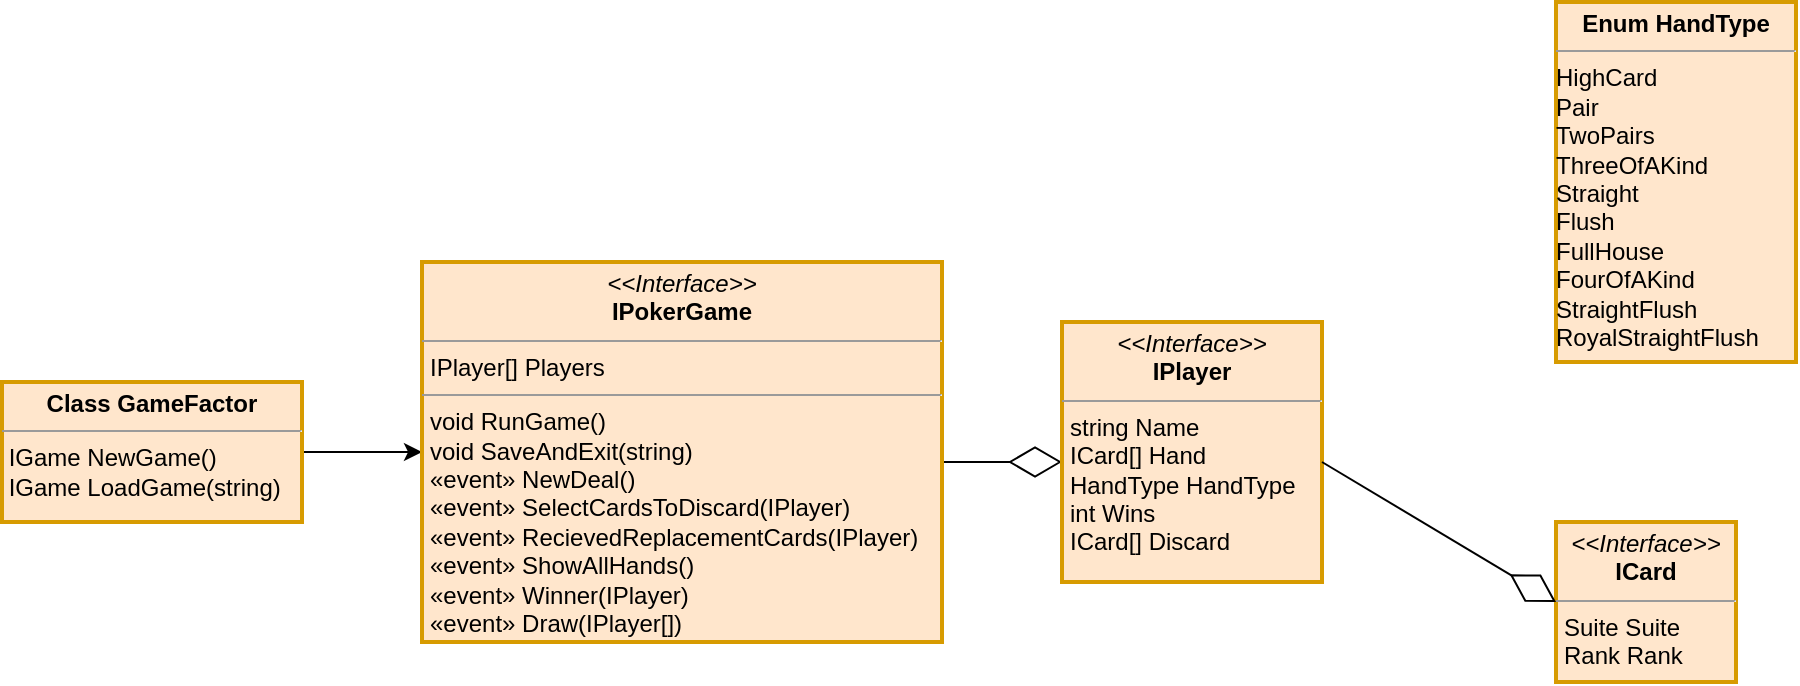 <mxfile version="13.8.1" type="github">
  <diagram id="C5RBs43oDa-KdzZeNtuy" name="Page-1">
    <mxGraphModel dx="2062" dy="2291" grid="1" gridSize="10" guides="1" tooltips="1" connect="1" arrows="1" fold="1" page="1" pageScale="1" pageWidth="827" pageHeight="1169" math="0" shadow="0">
      <root>
        <mxCell id="WIyWlLk6GJQsqaUBKTNV-0" />
        <mxCell id="WIyWlLk6GJQsqaUBKTNV-1" parent="WIyWlLk6GJQsqaUBKTNV-0" />
        <mxCell id="qwY-LyKIQXxQT6gyZlUQ-12" value="" style="endArrow=diamondThin;endFill=0;endSize=24;html=1;fontSize=12;rounded=1;" edge="1" parent="WIyWlLk6GJQsqaUBKTNV-1">
          <mxGeometry width="160" relative="1" as="geometry">
            <mxPoint x="520" y="190" as="sourcePoint" />
            <mxPoint x="580" y="190" as="targetPoint" />
          </mxGeometry>
        </mxCell>
        <mxCell id="qwY-LyKIQXxQT6gyZlUQ-9" style="edgeStyle=orthogonalEdgeStyle;rounded=0;orthogonalLoop=1;jettySize=auto;html=1;exitX=1;exitY=0.5;exitDx=0;exitDy=0;entryX=0;entryY=0.5;entryDx=0;entryDy=0;" edge="1" parent="WIyWlLk6GJQsqaUBKTNV-1" source="qwY-LyKIQXxQT6gyZlUQ-0" target="qwY-LyKIQXxQT6gyZlUQ-1">
          <mxGeometry relative="1" as="geometry" />
        </mxCell>
        <mxCell id="qwY-LyKIQXxQT6gyZlUQ-0" value="&lt;p style=&quot;margin: 0px ; margin-top: 4px ; text-align: center&quot;&gt;&lt;b&gt;Class GameFactor&lt;/b&gt;&lt;/p&gt;&lt;hr size=&quot;1&quot;&gt;&amp;nbsp;IGame NewGame()&lt;br&gt;&amp;nbsp;IGame LoadGame(string)&lt;br&gt;&lt;div style=&quot;height: 2px&quot;&gt;&lt;/div&gt;" style="verticalAlign=top;align=left;overflow=fill;fontSize=12;fontFamily=Helvetica;html=1;fillColor=#ffe6cc;strokeColor=#d79b00;strokeWidth=2;" vertex="1" parent="WIyWlLk6GJQsqaUBKTNV-1">
          <mxGeometry x="50" y="150" width="150" height="70" as="geometry" />
        </mxCell>
        <mxCell id="qwY-LyKIQXxQT6gyZlUQ-1" value="&lt;p style=&quot;margin: 0px ; margin-top: 4px ; text-align: center&quot;&gt;&lt;i&gt;&amp;lt;&amp;lt;Interface&amp;gt;&amp;gt;&lt;/i&gt;&lt;br&gt;&lt;b&gt;IPokerGame&lt;/b&gt;&lt;/p&gt;&lt;hr size=&quot;1&quot;&gt;&lt;p style=&quot;margin: 0px ; margin-left: 4px&quot;&gt;IPlayer[] Players&lt;/p&gt;&lt;hr size=&quot;1&quot;&gt;&lt;p style=&quot;margin: 0px ; margin-left: 4px&quot;&gt;void RunGame()&lt;/p&gt;&lt;p style=&quot;margin: 0px ; margin-left: 4px&quot;&gt;void SaveAndExit(string)&lt;/p&gt;&lt;p style=&quot;margin: 0px ; margin-left: 4px&quot;&gt;«event» NewDeal()&lt;/p&gt;&lt;p style=&quot;margin: 0px ; margin-left: 4px&quot;&gt;«event»&amp;nbsp;SelectCardsToDiscard(IPlayer)&lt;/p&gt;&lt;p style=&quot;margin: 0px ; margin-left: 4px&quot;&gt;«event» RecievedReplacementCards(IPlayer)&lt;/p&gt;&lt;p style=&quot;margin: 0px ; margin-left: 4px&quot;&gt;«event» ShowAllHands()&lt;/p&gt;&lt;p style=&quot;margin: 0px ; margin-left: 4px&quot;&gt;«event» Winner(IPlayer)&lt;/p&gt;&lt;p style=&quot;margin: 0px ; margin-left: 4px&quot;&gt;«event» Draw(IPlayer[])&lt;/p&gt;" style="verticalAlign=top;align=left;overflow=fill;fontSize=12;fontFamily=Helvetica;html=1;fillColor=#ffe6cc;strokeColor=#d79b00;strokeWidth=2;" vertex="1" parent="WIyWlLk6GJQsqaUBKTNV-1">
          <mxGeometry x="260" y="90" width="260" height="190" as="geometry" />
        </mxCell>
        <mxCell id="qwY-LyKIQXxQT6gyZlUQ-2" value="&lt;p style=&quot;margin: 0px ; margin-top: 4px ; text-align: center&quot;&gt;&lt;i&gt;&amp;lt;&amp;lt;Interface&amp;gt;&amp;gt;&lt;/i&gt;&lt;br&gt;&lt;b&gt;IPlayer&lt;/b&gt;&lt;/p&gt;&lt;hr size=&quot;1&quot;&gt;&lt;p style=&quot;margin: 0px ; margin-left: 4px&quot;&gt;string Name&lt;/p&gt;&lt;p style=&quot;margin: 0px ; margin-left: 4px&quot;&gt;I&lt;span&gt;Card[]&amp;nbsp;&lt;/span&gt;&lt;span&gt;Hand&lt;/span&gt;&lt;/p&gt;&lt;p style=&quot;margin: 0px ; margin-left: 4px&quot;&gt;&lt;span&gt;HandType HandType&lt;/span&gt;&lt;/p&gt;&lt;p style=&quot;margin: 0px ; margin-left: 4px&quot;&gt;&lt;span&gt;int Wins&lt;/span&gt;&lt;/p&gt;&lt;p style=&quot;margin: 0px ; margin-left: 4px&quot;&gt;&lt;span&gt;ICard[] Discard&lt;/span&gt;&lt;/p&gt;&lt;p style=&quot;margin: 0px ; margin-left: 4px&quot;&gt;&lt;br&gt;&lt;/p&gt;" style="verticalAlign=top;align=left;overflow=fill;fontSize=12;fontFamily=Helvetica;html=1;fillColor=#ffe6cc;strokeColor=#d79b00;strokeWidth=2;" vertex="1" parent="WIyWlLk6GJQsqaUBKTNV-1">
          <mxGeometry x="580" y="120" width="130" height="130" as="geometry" />
        </mxCell>
        <mxCell id="qwY-LyKIQXxQT6gyZlUQ-21" value="&lt;p style=&quot;margin: 0px ; margin-top: 4px ; text-align: center&quot;&gt;&lt;b&gt;Enum HandType&lt;/b&gt;&lt;/p&gt;&lt;hr size=&quot;1&quot;&gt;HighCard&lt;br&gt;Pair&lt;br&gt;TwoPairs&lt;br&gt;ThreeOfAKind&lt;br&gt;Straight&lt;br&gt;Flush&lt;br&gt;FullHouse&lt;br&gt;FourOfAKind&lt;br&gt;StraightFlush&lt;br&gt;RoyalStraightFlush" style="verticalAlign=top;align=left;overflow=fill;fontSize=12;fontFamily=Helvetica;html=1;comic=0;strokeColor=#d79b00;strokeWidth=2;fillColor=#ffe6cc;" vertex="1" parent="WIyWlLk6GJQsqaUBKTNV-1">
          <mxGeometry x="827" y="-40" width="120" height="180" as="geometry" />
        </mxCell>
        <mxCell id="qwY-LyKIQXxQT6gyZlUQ-23" value="&lt;p style=&quot;margin: 0px ; margin-top: 4px ; text-align: center&quot;&gt;&lt;i&gt;&amp;lt;&amp;lt;Interface&amp;gt;&amp;gt;&lt;/i&gt;&lt;br&gt;&lt;b&gt;ICard&lt;/b&gt;&lt;/p&gt;&lt;hr size=&quot;1&quot;&gt;&lt;p style=&quot;margin: 0px ; margin-left: 4px&quot;&gt;Suite Suite&lt;/p&gt;&lt;p style=&quot;margin: 0px ; margin-left: 4px&quot;&gt;Rank Rank&lt;br&gt;&lt;/p&gt;" style="verticalAlign=top;align=left;overflow=fill;fontSize=12;fontFamily=Helvetica;html=1;comic=0;strokeColor=#d79b00;strokeWidth=2;fillColor=#ffe6cc;" vertex="1" parent="WIyWlLk6GJQsqaUBKTNV-1">
          <mxGeometry x="827" y="220" width="90" height="80" as="geometry" />
        </mxCell>
        <mxCell id="qwY-LyKIQXxQT6gyZlUQ-24" value="" style="endArrow=diamondThin;endFill=0;endSize=24;html=1;strokeColor=#000000;fontSize=12;entryX=0;entryY=0.5;entryDx=0;entryDy=0;" edge="1" parent="WIyWlLk6GJQsqaUBKTNV-1" target="qwY-LyKIQXxQT6gyZlUQ-23">
          <mxGeometry width="160" relative="1" as="geometry">
            <mxPoint x="710" y="190" as="sourcePoint" />
            <mxPoint x="870" y="190" as="targetPoint" />
          </mxGeometry>
        </mxCell>
      </root>
    </mxGraphModel>
  </diagram>
</mxfile>
